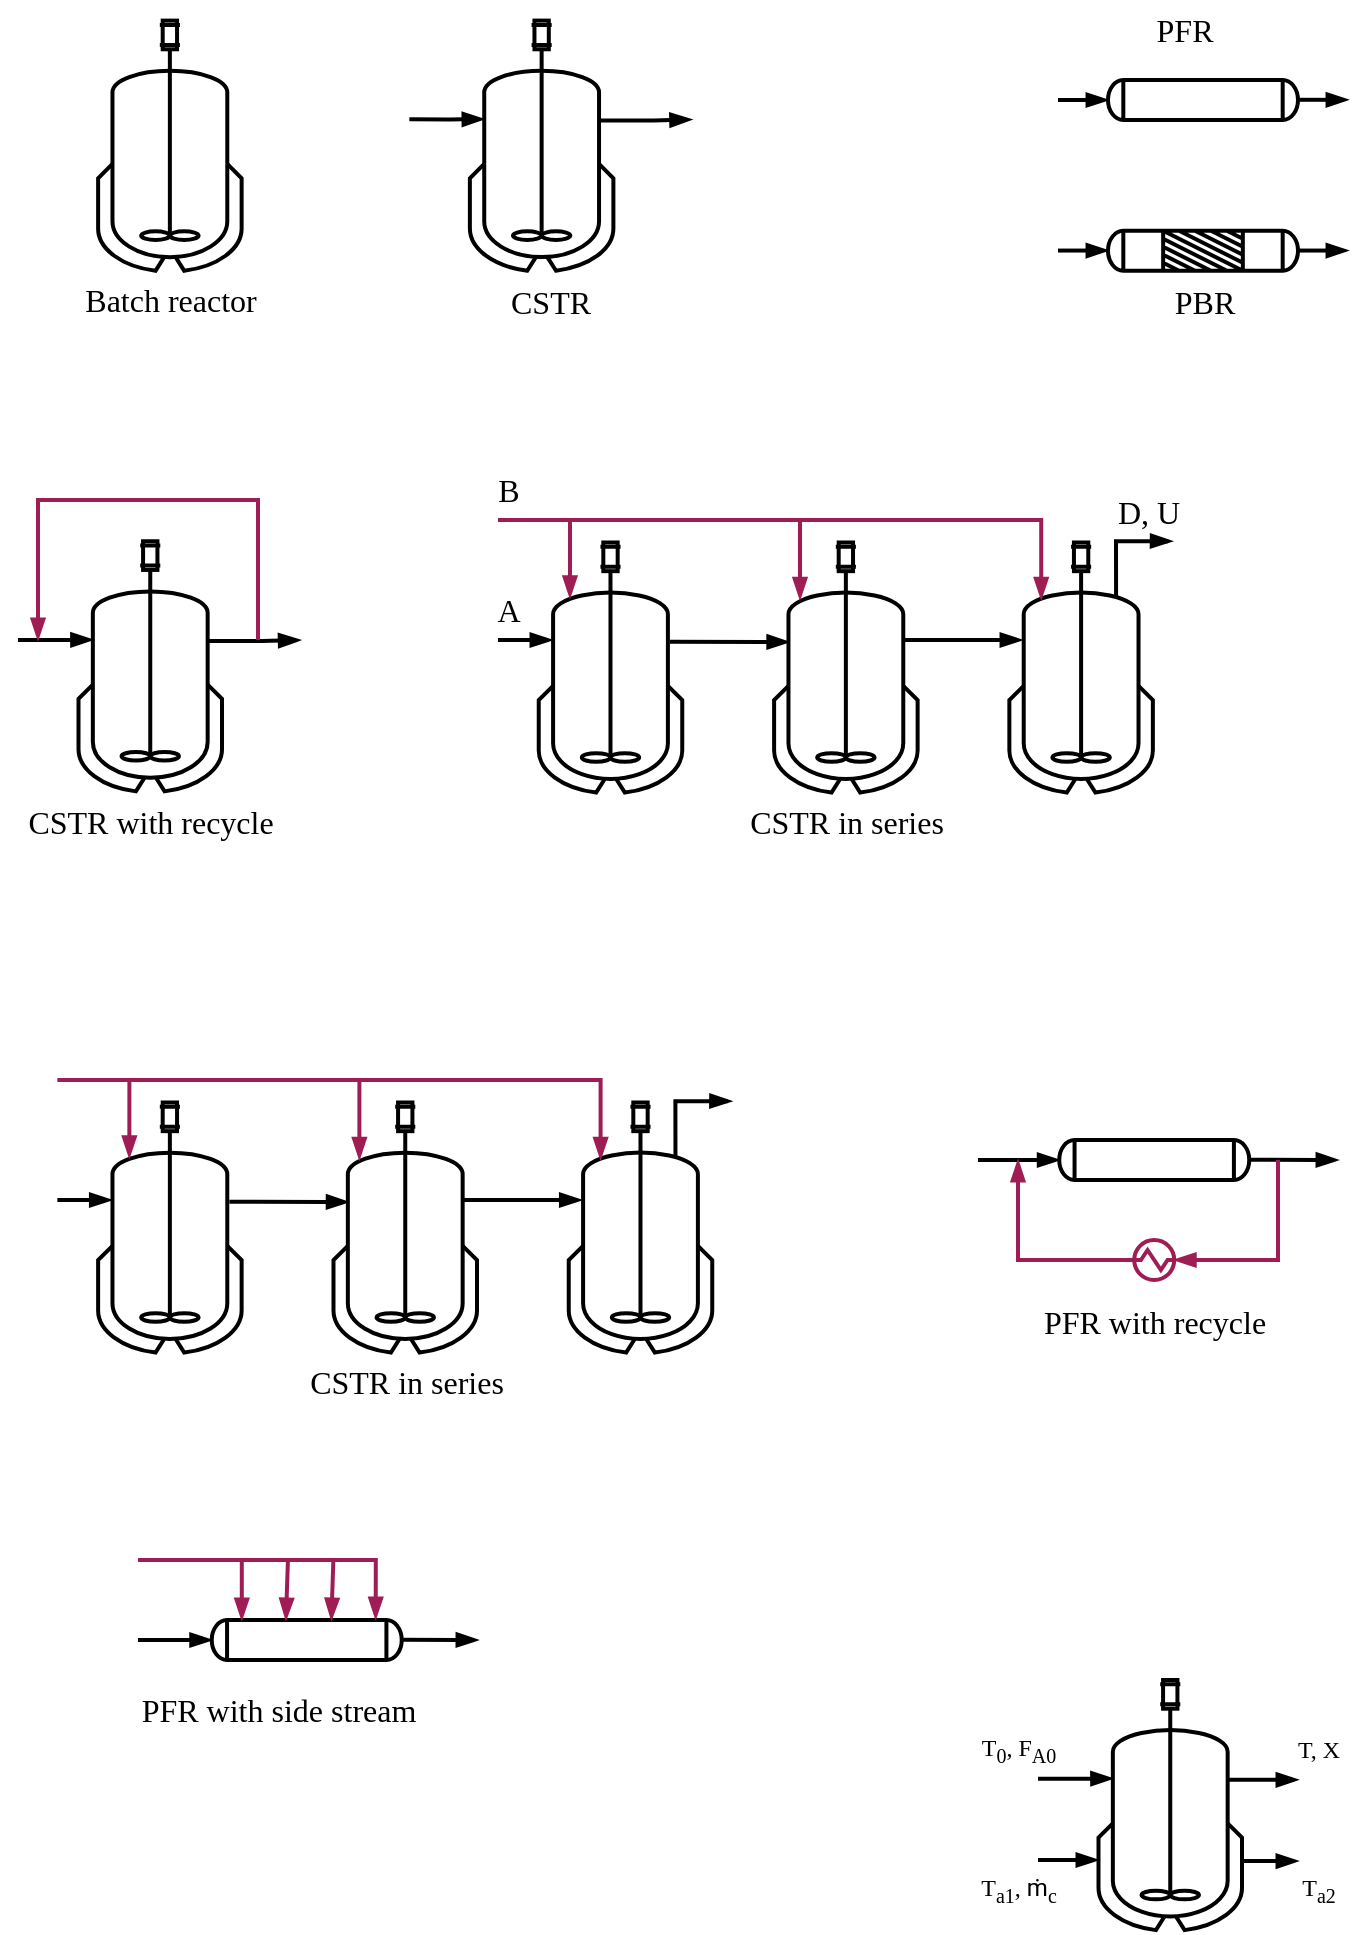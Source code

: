<mxfile version="24.1.0" type="device">
  <diagram name="Page-1" id="kFrdMGKW_Bm0aay2mBpl">
    <mxGraphModel dx="518" dy="450" grid="1" gridSize="10" guides="1" tooltips="1" connect="1" arrows="1" fold="1" page="1" pageScale="1" pageWidth="827" pageHeight="1169" math="0" shadow="0">
      <root>
        <mxCell id="0" />
        <mxCell id="1" parent="0" />
        <mxCell id="s5FkPksweQhDaHEbAyrG-1" value="" style="shape=mxgraph.pid.vessels.jacketed_mixing_vessel;html=1;pointerEvents=1;align=center;verticalLabelPosition=bottom;verticalAlign=middle;dashed=0;strokeWidth=2;rounded=0;strokeColor=default;fontFamily=Helvetica;fontSize=11;fontColor=default;labelBackgroundColor=default;" parent="1" vertex="1">
          <mxGeometry x="70.003" y="70.312" width="71.876" height="125.062" as="geometry" />
        </mxCell>
        <mxCell id="s5FkPksweQhDaHEbAyrG-4" value="" style="shape=mxgraph.pid.vessels.tank;html=1;pointerEvents=1;align=center;verticalLabelPosition=bottom;verticalAlign=top;dashed=0;direction=south;strokeWidth=2;" parent="1" vertex="1">
          <mxGeometry x="575" y="100" width="95" height="20" as="geometry" />
        </mxCell>
        <mxCell id="s5FkPksweQhDaHEbAyrG-5" value="" style="shape=mxgraph.pid.vessels.reactor;html=1;pointerEvents=1;align=center;verticalLabelPosition=bottom;verticalAlign=top;dashed=0;direction=south;strokeWidth=2;" parent="1" vertex="1">
          <mxGeometry x="575" y="175.38" width="95" height="20" as="geometry" />
        </mxCell>
        <mxCell id="s5FkPksweQhDaHEbAyrG-10" style="edgeStyle=orthogonalEdgeStyle;rounded=0;orthogonalLoop=1;jettySize=auto;html=1;strokeWidth=2;strokeColor=default;align=center;verticalAlign=middle;fontFamily=Helvetica;fontSize=11;fontColor=default;labelBackgroundColor=default;endArrow=blockThin;endFill=1;entryX=0.5;entryY=1;entryDx=0;entryDy=0;entryPerimeter=0;" parent="1" target="s5FkPksweQhDaHEbAyrG-4" edge="1">
          <mxGeometry relative="1" as="geometry">
            <Array as="points">
              <mxPoint x="550" y="110" />
            </Array>
            <mxPoint x="550" y="110" as="sourcePoint" />
            <mxPoint x="538" y="140" as="targetPoint" />
          </mxGeometry>
        </mxCell>
        <mxCell id="s5FkPksweQhDaHEbAyrG-14" value="PFR" style="text;html=1;align=center;verticalAlign=middle;resizable=0;points=[];autosize=1;strokeColor=none;fillColor=none;fontFamily=IBM Plex sans;fontSize=16;" parent="1" vertex="1">
          <mxGeometry x="588.12" y="60" width="50" height="30" as="geometry" />
        </mxCell>
        <mxCell id="s5FkPksweQhDaHEbAyrG-15" value="PBR" style="text;html=1;align=center;verticalAlign=middle;resizable=0;points=[];autosize=1;strokeColor=none;fillColor=none;fontFamily=IBM Plex sans;fontSize=16;" parent="1" vertex="1">
          <mxGeometry x="597.5" y="195.68" width="50" height="30" as="geometry" />
        </mxCell>
        <mxCell id="s5FkPksweQhDaHEbAyrG-16" value="CSTR" style="text;html=1;align=center;verticalAlign=middle;resizable=0;points=[];autosize=1;strokeColor=none;fillColor=none;fontFamily=IBM Plex sans;fontSize=16;" parent="1" vertex="1">
          <mxGeometry x="266.25" y="195.68" width="60" height="30" as="geometry" />
        </mxCell>
        <mxCell id="s5FkPksweQhDaHEbAyrG-17" value="Batch&amp;nbsp;&lt;span style=&quot;background-color: initial;&quot;&gt;reactor&lt;/span&gt;" style="text;html=1;align=center;verticalAlign=middle;resizable=0;points=[];autosize=1;strokeColor=none;fillColor=none;fontFamily=IBM Plex sans;fontSize=16;" parent="1" vertex="1">
          <mxGeometry x="45.94" y="195.37" width="120" height="30" as="geometry" />
        </mxCell>
        <mxCell id="s5FkPksweQhDaHEbAyrG-18" style="edgeStyle=orthogonalEdgeStyle;rounded=0;orthogonalLoop=1;jettySize=auto;html=1;strokeWidth=2;strokeColor=default;align=center;verticalAlign=middle;fontFamily=Helvetica;fontSize=11;fontColor=default;labelBackgroundColor=default;endArrow=blockThin;endFill=1;entryX=0.5;entryY=1;entryDx=0;entryDy=0;entryPerimeter=0;" parent="1" edge="1">
          <mxGeometry relative="1" as="geometry">
            <Array as="points">
              <mxPoint x="670" y="109.9" />
            </Array>
            <mxPoint x="670" y="109.9" as="sourcePoint" />
            <mxPoint x="695" y="109.9" as="targetPoint" />
          </mxGeometry>
        </mxCell>
        <mxCell id="s5FkPksweQhDaHEbAyrG-19" style="edgeStyle=orthogonalEdgeStyle;rounded=0;orthogonalLoop=1;jettySize=auto;html=1;strokeWidth=2;strokeColor=default;align=center;verticalAlign=middle;fontFamily=Helvetica;fontSize=11;fontColor=default;labelBackgroundColor=default;endArrow=blockThin;endFill=1;entryX=0.5;entryY=1;entryDx=0;entryDy=0;entryPerimeter=0;" parent="1" edge="1">
          <mxGeometry relative="1" as="geometry">
            <Array as="points">
              <mxPoint x="670" y="185.28" />
            </Array>
            <mxPoint x="670" y="185.28" as="sourcePoint" />
            <mxPoint x="695" y="185.28" as="targetPoint" />
          </mxGeometry>
        </mxCell>
        <mxCell id="s5FkPksweQhDaHEbAyrG-20" style="edgeStyle=orthogonalEdgeStyle;rounded=0;orthogonalLoop=1;jettySize=auto;html=1;strokeWidth=2;strokeColor=default;align=center;verticalAlign=middle;fontFamily=Helvetica;fontSize=11;fontColor=default;labelBackgroundColor=default;endArrow=blockThin;endFill=1;entryX=0.5;entryY=1;entryDx=0;entryDy=0;entryPerimeter=0;" parent="1" edge="1">
          <mxGeometry relative="1" as="geometry">
            <Array as="points">
              <mxPoint x="550" y="185.28" />
            </Array>
            <mxPoint x="550" y="185.28" as="sourcePoint" />
            <mxPoint x="575" y="185.28" as="targetPoint" />
          </mxGeometry>
        </mxCell>
        <mxCell id="s5FkPksweQhDaHEbAyrG-21" value="" style="shape=mxgraph.pid.vessels.jacketed_mixing_vessel;html=1;pointerEvents=1;align=center;verticalLabelPosition=bottom;verticalAlign=middle;dashed=0;strokeWidth=2;rounded=0;strokeColor=default;fontFamily=Helvetica;fontSize=11;fontColor=default;labelBackgroundColor=default;" parent="1" vertex="1">
          <mxGeometry x="60.193" y="330.623" width="71.876" height="125.062" as="geometry" />
        </mxCell>
        <mxCell id="s5FkPksweQhDaHEbAyrG-22" style="edgeStyle=orthogonalEdgeStyle;rounded=0;orthogonalLoop=1;jettySize=auto;html=1;entryX=0.099;entryY=0.394;entryDx=0;entryDy=0;entryPerimeter=0;strokeWidth=2;strokeColor=default;align=center;verticalAlign=middle;fontFamily=Helvetica;fontSize=11;fontColor=default;labelBackgroundColor=default;endArrow=blockThin;endFill=1;" parent="1" target="s5FkPksweQhDaHEbAyrG-21" edge="1">
          <mxGeometry relative="1" as="geometry">
            <mxPoint x="30" y="380" as="sourcePoint" />
            <Array as="points">
              <mxPoint x="50" y="380" />
            </Array>
          </mxGeometry>
        </mxCell>
        <mxCell id="s5FkPksweQhDaHEbAyrG-23" style="edgeStyle=orthogonalEdgeStyle;rounded=0;orthogonalLoop=1;jettySize=auto;html=1;exitX=0.9;exitY=0.399;exitDx=0;exitDy=0;exitPerimeter=0;strokeWidth=2;strokeColor=default;align=center;verticalAlign=middle;fontFamily=Helvetica;fontSize=11;fontColor=default;labelBackgroundColor=default;endArrow=blockThin;endFill=1;" parent="1" source="s5FkPksweQhDaHEbAyrG-21" edge="1">
          <mxGeometry relative="1" as="geometry">
            <Array as="points" />
            <mxPoint x="124.93" y="407.466" as="sourcePoint" />
            <mxPoint x="171.13" y="380.08" as="targetPoint" />
          </mxGeometry>
        </mxCell>
        <mxCell id="s5FkPksweQhDaHEbAyrG-24" value="CSTR with recycle" style="text;html=1;align=center;verticalAlign=middle;resizable=0;points=[];autosize=1;strokeColor=none;fillColor=none;fontFamily=IBM Plex sans;fontSize=16;" parent="1" vertex="1">
          <mxGeometry x="21.13" y="455.68" width="150" height="30" as="geometry" />
        </mxCell>
        <mxCell id="s5FkPksweQhDaHEbAyrG-26" style="edgeStyle=orthogonalEdgeStyle;rounded=0;orthogonalLoop=1;jettySize=auto;html=1;strokeWidth=2;strokeColor=#9F1D54;align=center;verticalAlign=middle;fontFamily=Helvetica;fontSize=11;fontColor=default;labelBackgroundColor=default;endArrow=blockThin;endFill=1;" parent="1" edge="1">
          <mxGeometry relative="1" as="geometry">
            <Array as="points">
              <mxPoint x="150" y="310" />
              <mxPoint x="40" y="310" />
            </Array>
            <mxPoint x="150" y="380" as="sourcePoint" />
            <mxPoint x="40" y="380" as="targetPoint" />
          </mxGeometry>
        </mxCell>
        <mxCell id="s5FkPksweQhDaHEbAyrG-28" value="" style="shape=mxgraph.pid.vessels.jacketed_mixing_vessel;html=1;pointerEvents=1;align=center;verticalLabelPosition=bottom;verticalAlign=middle;dashed=0;strokeWidth=2;rounded=0;strokeColor=default;fontFamily=Helvetica;fontSize=11;fontColor=default;labelBackgroundColor=default;" parent="1" vertex="1">
          <mxGeometry x="290.313" y="331.243" width="71.876" height="125.062" as="geometry" />
        </mxCell>
        <mxCell id="s5FkPksweQhDaHEbAyrG-29" style="edgeStyle=orthogonalEdgeStyle;rounded=0;orthogonalLoop=1;jettySize=auto;html=1;entryX=0.218;entryY=0.221;entryDx=0;entryDy=0;entryPerimeter=0;strokeWidth=2;strokeColor=#9F1D54;align=center;verticalAlign=middle;fontFamily=Helvetica;fontSize=11;fontColor=default;labelBackgroundColor=default;endArrow=blockThin;endFill=1;" parent="1" edge="1">
          <mxGeometry relative="1" as="geometry">
            <mxPoint x="270" y="320" as="sourcePoint" />
            <Array as="points">
              <mxPoint x="300" y="320" />
              <mxPoint x="306" y="320" />
            </Array>
            <mxPoint x="305.982" y="358.881" as="targetPoint" />
          </mxGeometry>
        </mxCell>
        <mxCell id="s5FkPksweQhDaHEbAyrG-30" style="edgeStyle=orthogonalEdgeStyle;rounded=0;orthogonalLoop=1;jettySize=auto;html=1;exitX=0.914;exitY=0.397;exitDx=0;exitDy=0;exitPerimeter=0;strokeWidth=2;strokeColor=default;align=center;verticalAlign=middle;fontFamily=Helvetica;fontSize=11;fontColor=default;labelBackgroundColor=default;endArrow=blockThin;endFill=1;entryX=0.103;entryY=0.398;entryDx=0;entryDy=0;entryPerimeter=0;" parent="1" source="s5FkPksweQhDaHEbAyrG-28" target="s5FkPksweQhDaHEbAyrG-32" edge="1">
          <mxGeometry relative="1" as="geometry">
            <Array as="points">
              <mxPoint x="415" y="381" />
            </Array>
            <mxPoint x="326.27" y="398.006" as="sourcePoint" />
            <mxPoint x="402.785" y="400.257" as="targetPoint" />
          </mxGeometry>
        </mxCell>
        <mxCell id="s5FkPksweQhDaHEbAyrG-31" value="CSTR in series" style="text;html=1;align=center;verticalAlign=middle;resizable=0;points=[];autosize=1;strokeColor=none;fillColor=none;fontFamily=IBM Plex sans;fontSize=16;" parent="1" vertex="1">
          <mxGeometry x="378.94" y="456.31" width="130" height="30" as="geometry" />
        </mxCell>
        <mxCell id="s5FkPksweQhDaHEbAyrG-32" value="" style="shape=mxgraph.pid.vessels.jacketed_mixing_vessel;html=1;pointerEvents=1;align=center;verticalLabelPosition=bottom;verticalAlign=middle;dashed=0;strokeWidth=2;rounded=0;strokeColor=default;fontFamily=Helvetica;fontSize=11;fontColor=default;labelBackgroundColor=default;" parent="1" vertex="1">
          <mxGeometry x="408" y="331.243" width="71.876" height="125.062" as="geometry" />
        </mxCell>
        <mxCell id="s5FkPksweQhDaHEbAyrG-33" value="" style="shape=mxgraph.pid.vessels.jacketed_mixing_vessel;html=1;pointerEvents=1;align=center;verticalLabelPosition=bottom;verticalAlign=middle;dashed=0;strokeWidth=2;rounded=0;strokeColor=default;fontFamily=Helvetica;fontSize=11;fontColor=default;labelBackgroundColor=default;" parent="1" vertex="1">
          <mxGeometry x="525.623" y="331.243" width="71.876" height="125.062" as="geometry" />
        </mxCell>
        <mxCell id="s5FkPksweQhDaHEbAyrG-35" style="edgeStyle=orthogonalEdgeStyle;rounded=0;orthogonalLoop=1;jettySize=auto;html=1;exitX=0.718;exitY=0.214;exitDx=0;exitDy=0;exitPerimeter=0;strokeWidth=2;strokeColor=default;align=center;verticalAlign=middle;fontFamily=Helvetica;fontSize=11;fontColor=default;labelBackgroundColor=default;endArrow=blockThin;endFill=1;" parent="1" edge="1">
          <mxGeometry relative="1" as="geometry">
            <Array as="points">
              <mxPoint x="579.12" y="330.62" />
              <mxPoint x="605.12" y="330.62" />
            </Array>
            <mxPoint x="579.04" y="358.006" as="sourcePoint" />
            <mxPoint x="607.12" y="330.62" as="targetPoint" />
          </mxGeometry>
        </mxCell>
        <mxCell id="s5FkPksweQhDaHEbAyrG-36" style="edgeStyle=orthogonalEdgeStyle;rounded=0;orthogonalLoop=1;jettySize=auto;html=1;exitX=0.914;exitY=0.397;exitDx=0;exitDy=0;exitPerimeter=0;strokeWidth=2;strokeColor=default;align=center;verticalAlign=middle;fontFamily=Helvetica;fontSize=11;fontColor=default;labelBackgroundColor=default;endArrow=blockThin;endFill=1;entryX=0.103;entryY=0.398;entryDx=0;entryDy=0;entryPerimeter=0;" parent="1" edge="1">
          <mxGeometry relative="1" as="geometry">
            <Array as="points">
              <mxPoint x="532" y="380" />
            </Array>
            <mxPoint x="473" y="380" as="sourcePoint" />
            <mxPoint x="532" y="380" as="targetPoint" />
          </mxGeometry>
        </mxCell>
        <mxCell id="s5FkPksweQhDaHEbAyrG-37" style="edgeStyle=orthogonalEdgeStyle;rounded=0;orthogonalLoop=1;jettySize=auto;html=1;strokeWidth=2;strokeColor=default;align=center;verticalAlign=middle;fontFamily=Helvetica;fontSize=11;fontColor=default;labelBackgroundColor=default;endArrow=blockThin;endFill=1;entryX=0.103;entryY=0.398;entryDx=0;entryDy=0;entryPerimeter=0;" parent="1" edge="1">
          <mxGeometry relative="1" as="geometry">
            <Array as="points">
              <mxPoint x="297" y="380" />
            </Array>
            <mxPoint x="270" y="380" as="sourcePoint" />
            <mxPoint x="297" y="380" as="targetPoint" />
          </mxGeometry>
        </mxCell>
        <mxCell id="s5FkPksweQhDaHEbAyrG-38" style="edgeStyle=orthogonalEdgeStyle;rounded=0;orthogonalLoop=1;jettySize=auto;html=1;entryX=0.218;entryY=0.221;entryDx=0;entryDy=0;entryPerimeter=0;strokeWidth=2;strokeColor=#9F1D54;align=center;verticalAlign=middle;fontFamily=Helvetica;fontSize=11;fontColor=default;labelBackgroundColor=default;endArrow=blockThin;endFill=1;" parent="1" edge="1">
          <mxGeometry relative="1" as="geometry">
            <mxPoint x="300" y="320" as="sourcePoint" />
            <Array as="points">
              <mxPoint x="405" y="320" />
              <mxPoint x="421" y="320" />
            </Array>
            <mxPoint x="421" y="359.65" as="targetPoint" />
          </mxGeometry>
        </mxCell>
        <mxCell id="s5FkPksweQhDaHEbAyrG-39" style="edgeStyle=orthogonalEdgeStyle;rounded=0;orthogonalLoop=1;jettySize=auto;html=1;entryX=0.218;entryY=0.221;entryDx=0;entryDy=0;entryPerimeter=0;strokeWidth=2;strokeColor=#9F1D54;align=center;verticalAlign=middle;fontFamily=Helvetica;fontSize=11;fontColor=default;labelBackgroundColor=default;endArrow=blockThin;endFill=1;" parent="1" edge="1">
          <mxGeometry relative="1" as="geometry">
            <mxPoint x="420" y="320" as="sourcePoint" />
            <Array as="points">
              <mxPoint x="526" y="320" />
              <mxPoint x="542" y="320" />
            </Array>
            <mxPoint x="541.62" y="359.62" as="targetPoint" />
          </mxGeometry>
        </mxCell>
        <mxCell id="s5FkPksweQhDaHEbAyrG-40" value="A" style="text;html=1;align=center;verticalAlign=middle;resizable=0;points=[];autosize=1;strokeColor=none;fillColor=none;fontFamily=IBM Plex sans;fontSize=16;" parent="1" vertex="1">
          <mxGeometry x="260.31" y="350" width="30" height="30" as="geometry" />
        </mxCell>
        <mxCell id="s5FkPksweQhDaHEbAyrG-41" value="B" style="text;html=1;align=center;verticalAlign=middle;resizable=0;points=[];autosize=1;strokeColor=none;fillColor=none;fontFamily=IBM Plex sans;fontSize=16;" parent="1" vertex="1">
          <mxGeometry x="260.31" y="290" width="30" height="30" as="geometry" />
        </mxCell>
        <mxCell id="s5FkPksweQhDaHEbAyrG-42" value="D, U" style="text;html=1;align=center;verticalAlign=middle;resizable=0;points=[];autosize=1;strokeColor=none;fillColor=none;fontFamily=IBM Plex sans;fontSize=16;" parent="1" vertex="1">
          <mxGeometry x="570" y="300.62" width="50" height="30" as="geometry" />
        </mxCell>
        <mxCell id="s5FkPksweQhDaHEbAyrG-43" value="" style="shape=mxgraph.pid.vessels.jacketed_mixing_vessel;html=1;pointerEvents=1;align=center;verticalLabelPosition=bottom;verticalAlign=middle;dashed=0;strokeWidth=2;rounded=0;strokeColor=default;fontFamily=Helvetica;fontSize=11;fontColor=default;labelBackgroundColor=default;" parent="1" vertex="1">
          <mxGeometry x="70.003" y="611.243" width="71.876" height="125.062" as="geometry" />
        </mxCell>
        <mxCell id="s5FkPksweQhDaHEbAyrG-44" style="edgeStyle=orthogonalEdgeStyle;rounded=0;orthogonalLoop=1;jettySize=auto;html=1;entryX=0.218;entryY=0.221;entryDx=0;entryDy=0;entryPerimeter=0;strokeWidth=2;strokeColor=#9F1D54;align=center;verticalAlign=middle;fontFamily=Helvetica;fontSize=11;fontColor=default;labelBackgroundColor=default;endArrow=blockThin;endFill=1;" parent="1" edge="1">
          <mxGeometry relative="1" as="geometry">
            <mxPoint x="49.69" y="600" as="sourcePoint" />
            <Array as="points">
              <mxPoint x="79.69" y="600" />
              <mxPoint x="85.69" y="600" />
            </Array>
            <mxPoint x="85.672" y="638.881" as="targetPoint" />
          </mxGeometry>
        </mxCell>
        <mxCell id="s5FkPksweQhDaHEbAyrG-45" style="edgeStyle=orthogonalEdgeStyle;rounded=0;orthogonalLoop=1;jettySize=auto;html=1;exitX=0.914;exitY=0.397;exitDx=0;exitDy=0;exitPerimeter=0;strokeWidth=2;strokeColor=default;align=center;verticalAlign=middle;fontFamily=Helvetica;fontSize=11;fontColor=default;labelBackgroundColor=default;endArrow=blockThin;endFill=1;entryX=0.103;entryY=0.398;entryDx=0;entryDy=0;entryPerimeter=0;" parent="1" source="s5FkPksweQhDaHEbAyrG-43" target="s5FkPksweQhDaHEbAyrG-47" edge="1">
          <mxGeometry relative="1" as="geometry">
            <Array as="points">
              <mxPoint x="194.69" y="661" />
            </Array>
            <mxPoint x="105.96" y="678.006" as="sourcePoint" />
            <mxPoint x="182.475" y="680.257" as="targetPoint" />
          </mxGeometry>
        </mxCell>
        <mxCell id="s5FkPksweQhDaHEbAyrG-46" value="CSTR in series" style="text;html=1;align=center;verticalAlign=middle;resizable=0;points=[];autosize=1;strokeColor=none;fillColor=none;fontFamily=IBM Plex sans;fontSize=16;" parent="1" vertex="1">
          <mxGeometry x="158.63" y="736.31" width="130" height="30" as="geometry" />
        </mxCell>
        <mxCell id="s5FkPksweQhDaHEbAyrG-47" value="" style="shape=mxgraph.pid.vessels.jacketed_mixing_vessel;html=1;pointerEvents=1;align=center;verticalLabelPosition=bottom;verticalAlign=middle;dashed=0;strokeWidth=2;rounded=0;strokeColor=default;fontFamily=Helvetica;fontSize=11;fontColor=default;labelBackgroundColor=default;" parent="1" vertex="1">
          <mxGeometry x="187.69" y="611.243" width="71.876" height="125.062" as="geometry" />
        </mxCell>
        <mxCell id="s5FkPksweQhDaHEbAyrG-48" value="" style="shape=mxgraph.pid.vessels.jacketed_mixing_vessel;html=1;pointerEvents=1;align=center;verticalLabelPosition=bottom;verticalAlign=middle;dashed=0;strokeWidth=2;rounded=0;strokeColor=default;fontFamily=Helvetica;fontSize=11;fontColor=default;labelBackgroundColor=default;" parent="1" vertex="1">
          <mxGeometry x="305.313" y="611.243" width="71.876" height="125.062" as="geometry" />
        </mxCell>
        <mxCell id="s5FkPksweQhDaHEbAyrG-49" style="edgeStyle=orthogonalEdgeStyle;rounded=0;orthogonalLoop=1;jettySize=auto;html=1;exitX=0.718;exitY=0.214;exitDx=0;exitDy=0;exitPerimeter=0;strokeWidth=2;strokeColor=default;align=center;verticalAlign=middle;fontFamily=Helvetica;fontSize=11;fontColor=default;labelBackgroundColor=default;endArrow=blockThin;endFill=1;" parent="1" edge="1">
          <mxGeometry relative="1" as="geometry">
            <Array as="points">
              <mxPoint x="358.81" y="610.62" />
              <mxPoint x="384.81" y="610.62" />
            </Array>
            <mxPoint x="358.73" y="638.006" as="sourcePoint" />
            <mxPoint x="386.81" y="610.62" as="targetPoint" />
          </mxGeometry>
        </mxCell>
        <mxCell id="s5FkPksweQhDaHEbAyrG-50" style="edgeStyle=orthogonalEdgeStyle;rounded=0;orthogonalLoop=1;jettySize=auto;html=1;exitX=0.914;exitY=0.397;exitDx=0;exitDy=0;exitPerimeter=0;strokeWidth=2;strokeColor=default;align=center;verticalAlign=middle;fontFamily=Helvetica;fontSize=11;fontColor=default;labelBackgroundColor=default;endArrow=blockThin;endFill=1;entryX=0.103;entryY=0.398;entryDx=0;entryDy=0;entryPerimeter=0;" parent="1" edge="1">
          <mxGeometry relative="1" as="geometry">
            <Array as="points">
              <mxPoint x="311.69" y="660" />
            </Array>
            <mxPoint x="252.69" y="660" as="sourcePoint" />
            <mxPoint x="311.69" y="660" as="targetPoint" />
          </mxGeometry>
        </mxCell>
        <mxCell id="s5FkPksweQhDaHEbAyrG-51" style="edgeStyle=orthogonalEdgeStyle;rounded=0;orthogonalLoop=1;jettySize=auto;html=1;strokeWidth=2;strokeColor=default;align=center;verticalAlign=middle;fontFamily=Helvetica;fontSize=11;fontColor=default;labelBackgroundColor=default;endArrow=blockThin;endFill=1;entryX=0.103;entryY=0.398;entryDx=0;entryDy=0;entryPerimeter=0;" parent="1" edge="1">
          <mxGeometry relative="1" as="geometry">
            <Array as="points">
              <mxPoint x="76.69" y="660" />
            </Array>
            <mxPoint x="49.69" y="660" as="sourcePoint" />
            <mxPoint x="76.69" y="660" as="targetPoint" />
          </mxGeometry>
        </mxCell>
        <mxCell id="s5FkPksweQhDaHEbAyrG-52" style="edgeStyle=orthogonalEdgeStyle;rounded=0;orthogonalLoop=1;jettySize=auto;html=1;entryX=0.218;entryY=0.221;entryDx=0;entryDy=0;entryPerimeter=0;strokeWidth=2;strokeColor=#9F1D54;align=center;verticalAlign=middle;fontFamily=Helvetica;fontSize=11;fontColor=default;labelBackgroundColor=default;endArrow=blockThin;endFill=1;" parent="1" edge="1">
          <mxGeometry relative="1" as="geometry">
            <mxPoint x="79.69" y="600" as="sourcePoint" />
            <Array as="points">
              <mxPoint x="184.69" y="600" />
              <mxPoint x="200.69" y="600" />
            </Array>
            <mxPoint x="200.69" y="639.65" as="targetPoint" />
          </mxGeometry>
        </mxCell>
        <mxCell id="s5FkPksweQhDaHEbAyrG-53" style="edgeStyle=orthogonalEdgeStyle;rounded=0;orthogonalLoop=1;jettySize=auto;html=1;entryX=0.218;entryY=0.221;entryDx=0;entryDy=0;entryPerimeter=0;strokeWidth=2;strokeColor=#9F1D54;align=center;verticalAlign=middle;fontFamily=Helvetica;fontSize=11;fontColor=default;labelBackgroundColor=default;endArrow=blockThin;endFill=1;" parent="1" edge="1">
          <mxGeometry relative="1" as="geometry">
            <mxPoint x="199.69" y="600" as="sourcePoint" />
            <Array as="points">
              <mxPoint x="305.69" y="600" />
              <mxPoint x="321.69" y="600" />
            </Array>
            <mxPoint x="321.31" y="639.62" as="targetPoint" />
          </mxGeometry>
        </mxCell>
        <mxCell id="s5FkPksweQhDaHEbAyrG-57" value="" style="shape=mxgraph.pid.vessels.tank;html=1;pointerEvents=1;align=center;verticalLabelPosition=bottom;verticalAlign=top;dashed=0;direction=south;strokeWidth=2;" parent="1" vertex="1">
          <mxGeometry x="550.62" y="630" width="95" height="20" as="geometry" />
        </mxCell>
        <mxCell id="s5FkPksweQhDaHEbAyrG-58" style="edgeStyle=orthogonalEdgeStyle;rounded=0;orthogonalLoop=1;jettySize=auto;html=1;strokeWidth=2;strokeColor=default;align=center;verticalAlign=middle;fontFamily=Helvetica;fontSize=11;fontColor=default;labelBackgroundColor=default;endArrow=blockThin;endFill=1;entryX=0.5;entryY=1;entryDx=0;entryDy=0;entryPerimeter=0;" parent="1" target="s5FkPksweQhDaHEbAyrG-57" edge="1">
          <mxGeometry relative="1" as="geometry">
            <Array as="points">
              <mxPoint x="525.62" y="640" />
            </Array>
            <mxPoint x="510" y="640" as="sourcePoint" />
            <mxPoint x="513.62" y="670" as="targetPoint" />
          </mxGeometry>
        </mxCell>
        <mxCell id="s5FkPksweQhDaHEbAyrG-59" value="PFR with recycle" style="text;html=1;align=center;verticalAlign=middle;resizable=0;points=[];autosize=1;strokeColor=none;fillColor=none;fontFamily=IBM Plex sans;fontSize=16;" parent="1" vertex="1">
          <mxGeometry x="528.12" y="706.31" width="140" height="30" as="geometry" />
        </mxCell>
        <mxCell id="s5FkPksweQhDaHEbAyrG-60" style="edgeStyle=orthogonalEdgeStyle;rounded=0;orthogonalLoop=1;jettySize=auto;html=1;strokeWidth=2;strokeColor=default;align=center;verticalAlign=middle;fontFamily=Helvetica;fontSize=11;fontColor=default;labelBackgroundColor=default;endArrow=blockThin;endFill=1;" parent="1" edge="1">
          <mxGeometry relative="1" as="geometry">
            <Array as="points">
              <mxPoint x="645.62" y="639.9" />
            </Array>
            <mxPoint x="645.62" y="639.9" as="sourcePoint" />
            <mxPoint x="690" y="640" as="targetPoint" />
          </mxGeometry>
        </mxCell>
        <mxCell id="s5FkPksweQhDaHEbAyrG-61" value="" style="shape=mxgraph.pid.heat_exchangers.shell_and_tube_heat_exchanger_1;html=1;pointerEvents=1;align=center;verticalLabelPosition=bottom;verticalAlign=top;dashed=0;strokeWidth=2;strokeColor=#9F1D54;" parent="1" vertex="1">
          <mxGeometry x="588.12" y="680" width="20" height="20" as="geometry" />
        </mxCell>
        <mxCell id="s5FkPksweQhDaHEbAyrG-62" style="edgeStyle=orthogonalEdgeStyle;rounded=0;orthogonalLoop=1;jettySize=auto;html=1;strokeWidth=2;strokeColor=#9F1D54;align=center;verticalAlign=middle;fontFamily=Helvetica;fontSize=11;fontColor=default;labelBackgroundColor=default;endArrow=blockThin;endFill=1;entryX=1;entryY=0.5;entryDx=0;entryDy=0;entryPerimeter=0;" parent="1" target="s5FkPksweQhDaHEbAyrG-61" edge="1">
          <mxGeometry relative="1" as="geometry">
            <Array as="points">
              <mxPoint x="660" y="690" />
            </Array>
            <mxPoint x="660" y="640" as="sourcePoint" />
            <mxPoint x="690" y="690.05" as="targetPoint" />
          </mxGeometry>
        </mxCell>
        <mxCell id="s5FkPksweQhDaHEbAyrG-63" style="edgeStyle=orthogonalEdgeStyle;rounded=0;orthogonalLoop=1;jettySize=auto;html=1;strokeWidth=2;strokeColor=#9F1D54;align=center;verticalAlign=middle;fontFamily=Helvetica;fontSize=11;fontColor=default;labelBackgroundColor=default;endArrow=blockThin;endFill=1;exitX=0;exitY=0.5;exitDx=0;exitDy=0;exitPerimeter=0;" parent="1" source="s5FkPksweQhDaHEbAyrG-61" edge="1">
          <mxGeometry relative="1" as="geometry">
            <Array as="points">
              <mxPoint x="530" y="690" />
            </Array>
            <mxPoint x="560.94" y="656.31" as="sourcePoint" />
            <mxPoint x="530" y="640" as="targetPoint" />
          </mxGeometry>
        </mxCell>
        <mxCell id="s5FkPksweQhDaHEbAyrG-64" value="" style="shape=mxgraph.pid.vessels.tank;html=1;pointerEvents=1;align=center;verticalLabelPosition=bottom;verticalAlign=top;dashed=0;direction=south;strokeWidth=2;" parent="1" vertex="1">
          <mxGeometry x="126.87" y="870" width="95" height="20" as="geometry" />
        </mxCell>
        <mxCell id="s5FkPksweQhDaHEbAyrG-65" style="edgeStyle=orthogonalEdgeStyle;rounded=0;orthogonalLoop=1;jettySize=auto;html=1;strokeWidth=2;strokeColor=default;align=center;verticalAlign=middle;fontFamily=Helvetica;fontSize=11;fontColor=default;labelBackgroundColor=default;endArrow=blockThin;endFill=1;entryX=0.5;entryY=1;entryDx=0;entryDy=0;entryPerimeter=0;" parent="1" target="s5FkPksweQhDaHEbAyrG-64" edge="1">
          <mxGeometry relative="1" as="geometry">
            <Array as="points">
              <mxPoint x="101.87" y="880" />
            </Array>
            <mxPoint x="90" y="880" as="sourcePoint" />
            <mxPoint x="89.87" y="910" as="targetPoint" />
          </mxGeometry>
        </mxCell>
        <mxCell id="s5FkPksweQhDaHEbAyrG-66" value="PFR with side stream" style="text;html=1;align=center;verticalAlign=middle;resizable=0;points=[];autosize=1;strokeColor=none;fillColor=none;fontFamily=IBM Plex sans;fontSize=16;" parent="1" vertex="1">
          <mxGeometry x="75" y="900" width="170" height="30" as="geometry" />
        </mxCell>
        <mxCell id="s5FkPksweQhDaHEbAyrG-67" style="edgeStyle=orthogonalEdgeStyle;rounded=0;orthogonalLoop=1;jettySize=auto;html=1;strokeWidth=2;strokeColor=default;align=center;verticalAlign=middle;fontFamily=Helvetica;fontSize=11;fontColor=default;labelBackgroundColor=default;endArrow=blockThin;endFill=1;" parent="1" edge="1">
          <mxGeometry relative="1" as="geometry">
            <Array as="points">
              <mxPoint x="221.87" y="879.9" />
            </Array>
            <mxPoint x="221.87" y="879.9" as="sourcePoint" />
            <mxPoint x="260" y="880" as="targetPoint" />
          </mxGeometry>
        </mxCell>
        <mxCell id="s5FkPksweQhDaHEbAyrG-70" style="edgeStyle=orthogonalEdgeStyle;rounded=0;orthogonalLoop=1;jettySize=auto;html=1;strokeWidth=2;strokeColor=#9F1D54;align=center;verticalAlign=middle;fontFamily=Helvetica;fontSize=11;fontColor=default;labelBackgroundColor=default;endArrow=blockThin;endFill=1;entryX=-0.025;entryY=0.137;entryDx=0;entryDy=0;entryPerimeter=0;" parent="1" target="s5FkPksweQhDaHEbAyrG-64" edge="1">
          <mxGeometry relative="1" as="geometry">
            <Array as="points">
              <mxPoint x="209" y="840" />
            </Array>
            <mxPoint x="90" y="840" as="sourcePoint" />
            <mxPoint x="83.76" y="790" as="targetPoint" />
          </mxGeometry>
        </mxCell>
        <mxCell id="s5FkPksweQhDaHEbAyrG-71" style="edgeStyle=orthogonalEdgeStyle;rounded=0;orthogonalLoop=1;jettySize=auto;html=1;strokeWidth=2;strokeColor=#9F1D54;align=center;verticalAlign=middle;fontFamily=Helvetica;fontSize=11;fontColor=default;labelBackgroundColor=default;endArrow=blockThin;endFill=1;entryX=-0.025;entryY=0.137;entryDx=0;entryDy=0;entryPerimeter=0;" parent="1" edge="1">
          <mxGeometry relative="1" as="geometry">
            <Array as="points">
              <mxPoint x="186.69" y="840" />
            </Array>
            <mxPoint x="187.69" y="840" as="sourcePoint" />
            <mxPoint x="186.69" y="870" as="targetPoint" />
          </mxGeometry>
        </mxCell>
        <mxCell id="s5FkPksweQhDaHEbAyrG-72" style="edgeStyle=orthogonalEdgeStyle;rounded=0;orthogonalLoop=1;jettySize=auto;html=1;strokeWidth=2;strokeColor=#9F1D54;align=center;verticalAlign=middle;fontFamily=Helvetica;fontSize=11;fontColor=default;labelBackgroundColor=default;endArrow=blockThin;endFill=1;entryX=-0.025;entryY=0.137;entryDx=0;entryDy=0;entryPerimeter=0;" parent="1" edge="1">
          <mxGeometry relative="1" as="geometry">
            <Array as="points">
              <mxPoint x="163.97" y="840" />
            </Array>
            <mxPoint x="164.97" y="840" as="sourcePoint" />
            <mxPoint x="163.97" y="870" as="targetPoint" />
          </mxGeometry>
        </mxCell>
        <mxCell id="s5FkPksweQhDaHEbAyrG-75" style="edgeStyle=orthogonalEdgeStyle;rounded=0;orthogonalLoop=1;jettySize=auto;html=1;strokeWidth=2;strokeColor=#9F1D54;align=center;verticalAlign=middle;fontFamily=Helvetica;fontSize=11;fontColor=default;labelBackgroundColor=default;endArrow=blockThin;endFill=1;entryX=-0.025;entryY=0.137;entryDx=0;entryDy=0;entryPerimeter=0;" parent="1" edge="1">
          <mxGeometry relative="1" as="geometry">
            <Array as="points">
              <mxPoint x="141.91" y="840" />
            </Array>
            <mxPoint x="142.91" y="840" as="sourcePoint" />
            <mxPoint x="141.91" y="870" as="targetPoint" />
          </mxGeometry>
        </mxCell>
        <mxCell id="s5FkPksweQhDaHEbAyrG-76" style="edgeStyle=orthogonalEdgeStyle;rounded=0;orthogonalLoop=1;jettySize=auto;html=1;entryX=0.099;entryY=0.394;entryDx=0;entryDy=0;entryPerimeter=0;strokeWidth=2;strokeColor=default;align=center;verticalAlign=middle;fontFamily=Helvetica;fontSize=11;fontColor=default;labelBackgroundColor=default;endArrow=blockThin;endFill=1;" parent="1" target="s5FkPksweQhDaHEbAyrG-77" edge="1">
          <mxGeometry relative="1" as="geometry">
            <mxPoint x="225.69" y="119.68" as="sourcePoint" />
            <Array as="points">
              <mxPoint x="245.69" y="119.68" />
            </Array>
          </mxGeometry>
        </mxCell>
        <mxCell id="s5FkPksweQhDaHEbAyrG-77" value="" style="shape=mxgraph.pid.vessels.jacketed_mixing_vessel;html=1;pointerEvents=1;align=center;verticalLabelPosition=bottom;verticalAlign=middle;dashed=0;strokeWidth=2;rounded=0;strokeColor=default;fontFamily=Helvetica;fontSize=11;fontColor=default;labelBackgroundColor=default;" parent="1" vertex="1">
          <mxGeometry x="255.883" y="70.302" width="71.876" height="125.062" as="geometry" />
        </mxCell>
        <mxCell id="s5FkPksweQhDaHEbAyrG-78" style="edgeStyle=orthogonalEdgeStyle;rounded=0;orthogonalLoop=1;jettySize=auto;html=1;exitX=0.9;exitY=0.399;exitDx=0;exitDy=0;exitPerimeter=0;strokeWidth=2;strokeColor=default;align=center;verticalAlign=middle;fontFamily=Helvetica;fontSize=11;fontColor=default;labelBackgroundColor=default;endArrow=blockThin;endFill=1;" parent="1" source="s5FkPksweQhDaHEbAyrG-77" edge="1">
          <mxGeometry relative="1" as="geometry">
            <Array as="points" />
            <mxPoint x="320.62" y="147.146" as="sourcePoint" />
            <mxPoint x="366.82" y="119.76" as="targetPoint" />
          </mxGeometry>
        </mxCell>
        <mxCell id="N63Oh2jLn74VAVsEEeEQ-1" style="edgeStyle=orthogonalEdgeStyle;rounded=0;orthogonalLoop=1;jettySize=auto;html=1;entryX=0.099;entryY=0.394;entryDx=0;entryDy=0;entryPerimeter=0;strokeWidth=2;strokeColor=default;align=center;verticalAlign=middle;fontFamily=Helvetica;fontSize=11;fontColor=default;labelBackgroundColor=default;endArrow=blockThin;endFill=1;" edge="1" parent="1" target="N63Oh2jLn74VAVsEEeEQ-2">
          <mxGeometry relative="1" as="geometry">
            <mxPoint x="540" y="949.38" as="sourcePoint" />
            <Array as="points">
              <mxPoint x="560" y="949.38" />
            </Array>
          </mxGeometry>
        </mxCell>
        <mxCell id="N63Oh2jLn74VAVsEEeEQ-2" value="" style="shape=mxgraph.pid.vessels.jacketed_mixing_vessel;html=1;pointerEvents=1;align=center;verticalLabelPosition=bottom;verticalAlign=middle;dashed=0;strokeWidth=2;rounded=0;strokeColor=default;fontFamily=Helvetica;fontSize=11;fontColor=default;labelBackgroundColor=default;" vertex="1" parent="1">
          <mxGeometry x="570.193" y="900.003" width="71.876" height="125.062" as="geometry" />
        </mxCell>
        <mxCell id="N63Oh2jLn74VAVsEEeEQ-3" style="edgeStyle=orthogonalEdgeStyle;rounded=0;orthogonalLoop=1;jettySize=auto;html=1;exitX=0.9;exitY=0.399;exitDx=0;exitDy=0;exitPerimeter=0;strokeWidth=2;strokeColor=default;align=center;verticalAlign=middle;fontFamily=Helvetica;fontSize=11;fontColor=default;labelBackgroundColor=default;endArrow=blockThin;endFill=1;" edge="1" parent="1" source="N63Oh2jLn74VAVsEEeEQ-2">
          <mxGeometry relative="1" as="geometry">
            <Array as="points" />
            <mxPoint x="634.93" y="976.846" as="sourcePoint" />
            <mxPoint x="670" y="949" as="targetPoint" />
          </mxGeometry>
        </mxCell>
        <mxCell id="N63Oh2jLn74VAVsEEeEQ-4" style="edgeStyle=orthogonalEdgeStyle;rounded=0;orthogonalLoop=1;jettySize=auto;html=1;entryX=0.099;entryY=0.394;entryDx=0;entryDy=0;entryPerimeter=0;strokeWidth=2;strokeColor=default;align=center;verticalAlign=middle;fontFamily=Helvetica;fontSize=11;fontColor=default;labelBackgroundColor=default;endArrow=blockThin;endFill=1;" edge="1" parent="1">
          <mxGeometry relative="1" as="geometry">
            <mxPoint x="540" y="990" as="sourcePoint" />
            <Array as="points">
              <mxPoint x="553" y="990.38" />
            </Array>
            <mxPoint x="570" y="990" as="targetPoint" />
          </mxGeometry>
        </mxCell>
        <mxCell id="N63Oh2jLn74VAVsEEeEQ-5" style="edgeStyle=orthogonalEdgeStyle;rounded=0;orthogonalLoop=1;jettySize=auto;html=1;exitX=0.9;exitY=0.399;exitDx=0;exitDy=0;exitPerimeter=0;strokeWidth=2;strokeColor=default;align=center;verticalAlign=middle;fontFamily=Helvetica;fontSize=11;fontColor=default;labelBackgroundColor=default;endArrow=blockThin;endFill=1;" edge="1" parent="1">
          <mxGeometry relative="1" as="geometry">
            <Array as="points" />
            <mxPoint x="642.07" y="990.54" as="sourcePoint" />
            <mxPoint x="670" y="990" as="targetPoint" />
          </mxGeometry>
        </mxCell>
        <mxCell id="N63Oh2jLn74VAVsEEeEQ-6" value="T&lt;sub&gt;0&lt;/sub&gt;, F&lt;sub&gt;A0&lt;/sub&gt;" style="text;html=1;align=center;verticalAlign=middle;resizable=0;points=[];autosize=1;strokeColor=none;fillColor=none;fontFamily=IBM Plex sans;" vertex="1" parent="1">
          <mxGeometry x="500" y="920" width="60" height="30" as="geometry" />
        </mxCell>
        <mxCell id="N63Oh2jLn74VAVsEEeEQ-8" value="T, X" style="text;html=1;align=center;verticalAlign=middle;resizable=0;points=[];autosize=1;strokeColor=none;fillColor=none;fontFamily=IBM Plex sans;" vertex="1" parent="1">
          <mxGeometry x="660" y="920" width="40" height="30" as="geometry" />
        </mxCell>
        <mxCell id="N63Oh2jLn74VAVsEEeEQ-12" value="T&lt;sub&gt;a1&lt;/sub&gt;,&amp;nbsp;&lt;span style=&quot;font-family: &amp;quot;Source Sans Pro&amp;quot;, Roboto, &amp;quot;San Francisco&amp;quot;, &amp;quot;Segoe UI&amp;quot;, sans-serif; text-wrap: wrap; background-color: rgb(255, 255, 255);&quot;&gt;&lt;font style=&quot;font-size: 12px;&quot;&gt;ṁ&lt;/font&gt;&lt;/span&gt;&lt;sub&gt;c&lt;/sub&gt;" style="text;html=1;align=center;verticalAlign=middle;resizable=0;points=[];autosize=1;strokeColor=none;fillColor=none;fontFamily=IBM Plex sans;" vertex="1" parent="1">
          <mxGeometry x="500" y="990" width="60" height="30" as="geometry" />
        </mxCell>
        <mxCell id="N63Oh2jLn74VAVsEEeEQ-16" value="T&lt;sub&gt;a2&lt;/sub&gt;" style="text;html=1;align=center;verticalAlign=middle;resizable=0;points=[];autosize=1;strokeColor=none;fillColor=none;fontFamily=IBM Plex sans;" vertex="1" parent="1">
          <mxGeometry x="660" y="990" width="40" height="30" as="geometry" />
        </mxCell>
      </root>
    </mxGraphModel>
  </diagram>
</mxfile>
